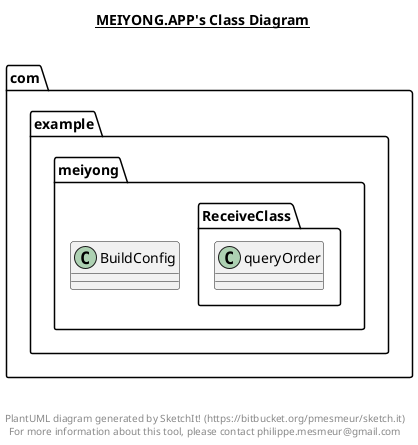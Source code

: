 @startuml

title __MEIYONG.APP's Class Diagram__\n

  namespace com.example.meiyong {
    class com.example.meiyong.BuildConfig {
    }
  }
  

  namespace com.example.meiyong {
    namespace ReceiveClass {
      class com.example.meiyong.ReceiveClass.queryOrder {
      }
    }
  }
  



right footer


PlantUML diagram generated by SketchIt! (https://bitbucket.org/pmesmeur/sketch.it)
For more information about this tool, please contact philippe.mesmeur@gmail.com
endfooter

@enduml
